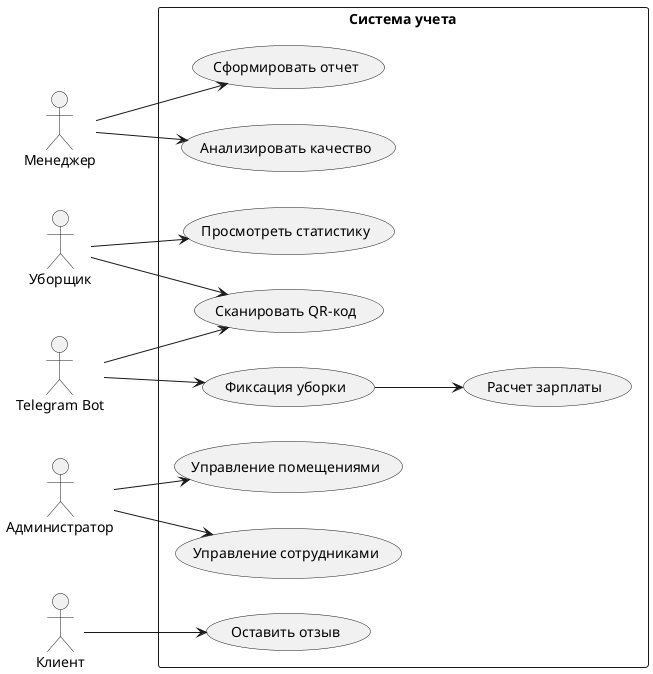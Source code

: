 @startuml
left to right direction

actor "Уборщик" as Employee
actor "Менеджер" as Manager
actor "Администратор" as Admin
actor "Клиент" as Client
actor "Telegram Bot" as Bot

rectangle "Система учета" {
  usecase "Сканировать QR-код" as UC1
  usecase "Просмотреть статистику" as UC2
  usecase "Сформировать отчет" as UC3
  usecase "Анализировать качество" as UC4
  usecase "Управление сотрудниками" as UC5
  usecase "Управление помещениями" as UC6
  usecase "Оставить отзыв" as UC7
  usecase "Фиксация уборки" as UC8
  usecase "Расчет зарплаты" as UC9
}

Employee --> UC1
Employee --> UC2
Manager --> UC3
Manager --> UC4
Admin --> UC5
Admin --> UC6
Client --> UC7
Bot --> UC8
Bot --> UC1
UC8 --> UC9

@enduml